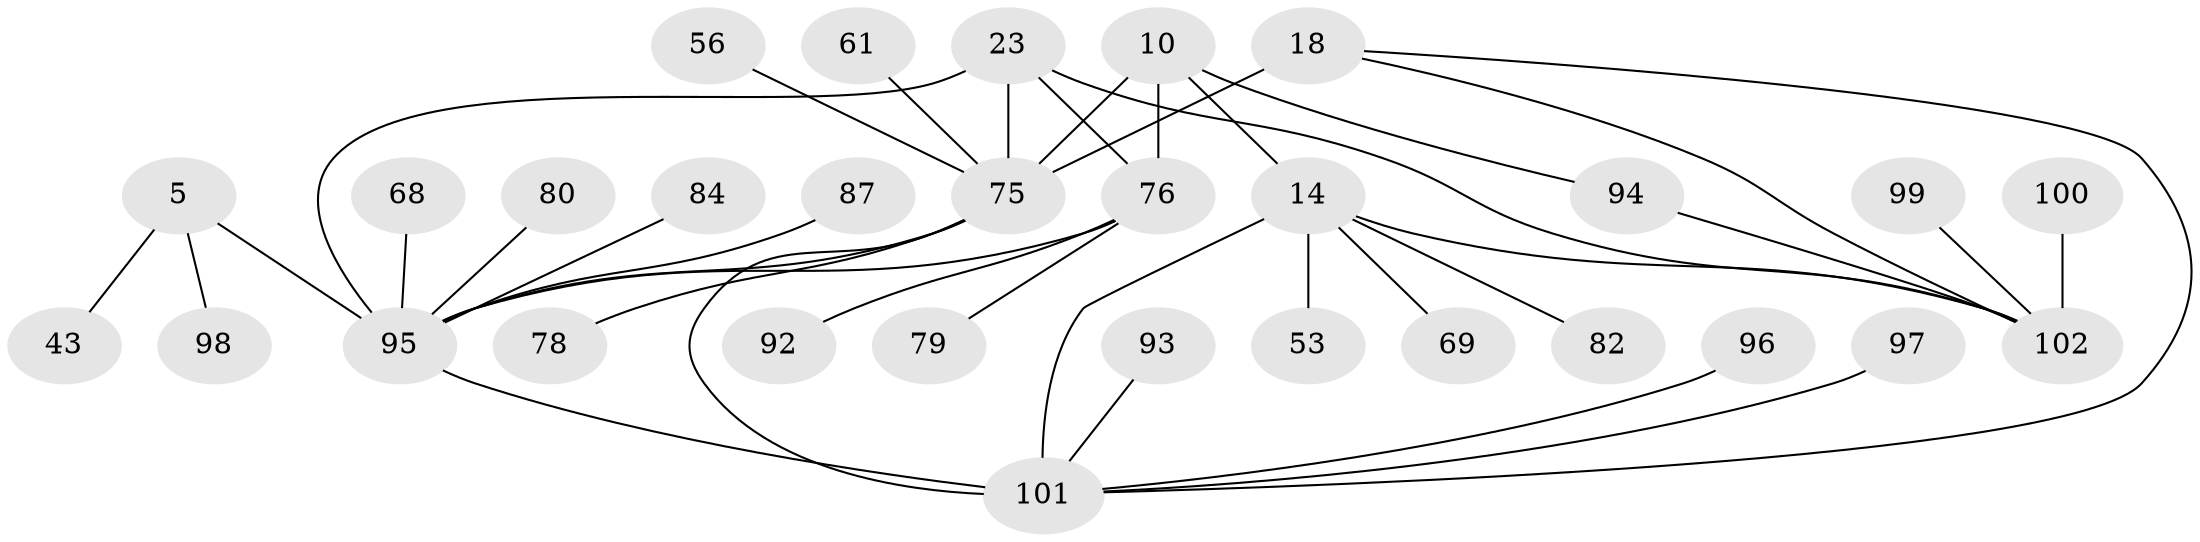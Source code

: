 // original degree distribution, {9: 0.029411764705882353, 8: 0.0196078431372549, 4: 0.0392156862745098, 12: 0.0196078431372549, 6: 0.058823529411764705, 7: 0.029411764705882353, 5: 0.029411764705882353, 10: 0.029411764705882353, 11: 0.00980392156862745, 2: 0.18627450980392157, 1: 0.5098039215686274, 3: 0.0392156862745098}
// Generated by graph-tools (version 1.1) at 2025/57/03/04/25 21:57:57]
// undirected, 30 vertices, 38 edges
graph export_dot {
graph [start="1"]
  node [color=gray90,style=filled];
  5 [super="+3"];
  10 [super="+7"];
  14 [super="+13"];
  18 [super="+16"];
  23 [super="+22"];
  43 [super="+34"];
  53;
  56;
  61;
  68;
  69 [super="+52"];
  75 [super="+55+19+48+54"];
  76 [super="+63"];
  78;
  79;
  80;
  82;
  84;
  87 [super="+49"];
  92;
  93;
  94;
  95 [super="+62+81+30+57+66"];
  96;
  97;
  98 [super="+89"];
  99;
  100;
  101 [super="+72+70+71+85"];
  102 [super="+86+21+25+32+64+65+74+77+83+88+90+91"];
  5 -- 43;
  5 -- 98;
  5 -- 95 [weight=6];
  10 -- 14;
  10 -- 94;
  10 -- 75 [weight=2];
  10 -- 76 [weight=6];
  14 -- 102 [weight=2];
  14 -- 69;
  14 -- 82;
  14 -- 53;
  14 -- 101 [weight=7];
  18 -- 102;
  18 -- 75 [weight=6];
  18 -- 101;
  23 -- 75 [weight=2];
  23 -- 102 [weight=6];
  23 -- 95;
  23 -- 76;
  56 -- 75;
  61 -- 75;
  68 -- 95;
  75 -- 101;
  75 -- 78;
  75 -- 95 [weight=3];
  76 -- 92;
  76 -- 95 [weight=2];
  76 -- 79;
  80 -- 95;
  84 -- 95;
  87 -- 95;
  93 -- 101;
  94 -- 102;
  95 -- 101 [weight=3];
  96 -- 101;
  97 -- 101;
  99 -- 102;
  100 -- 102;
}
